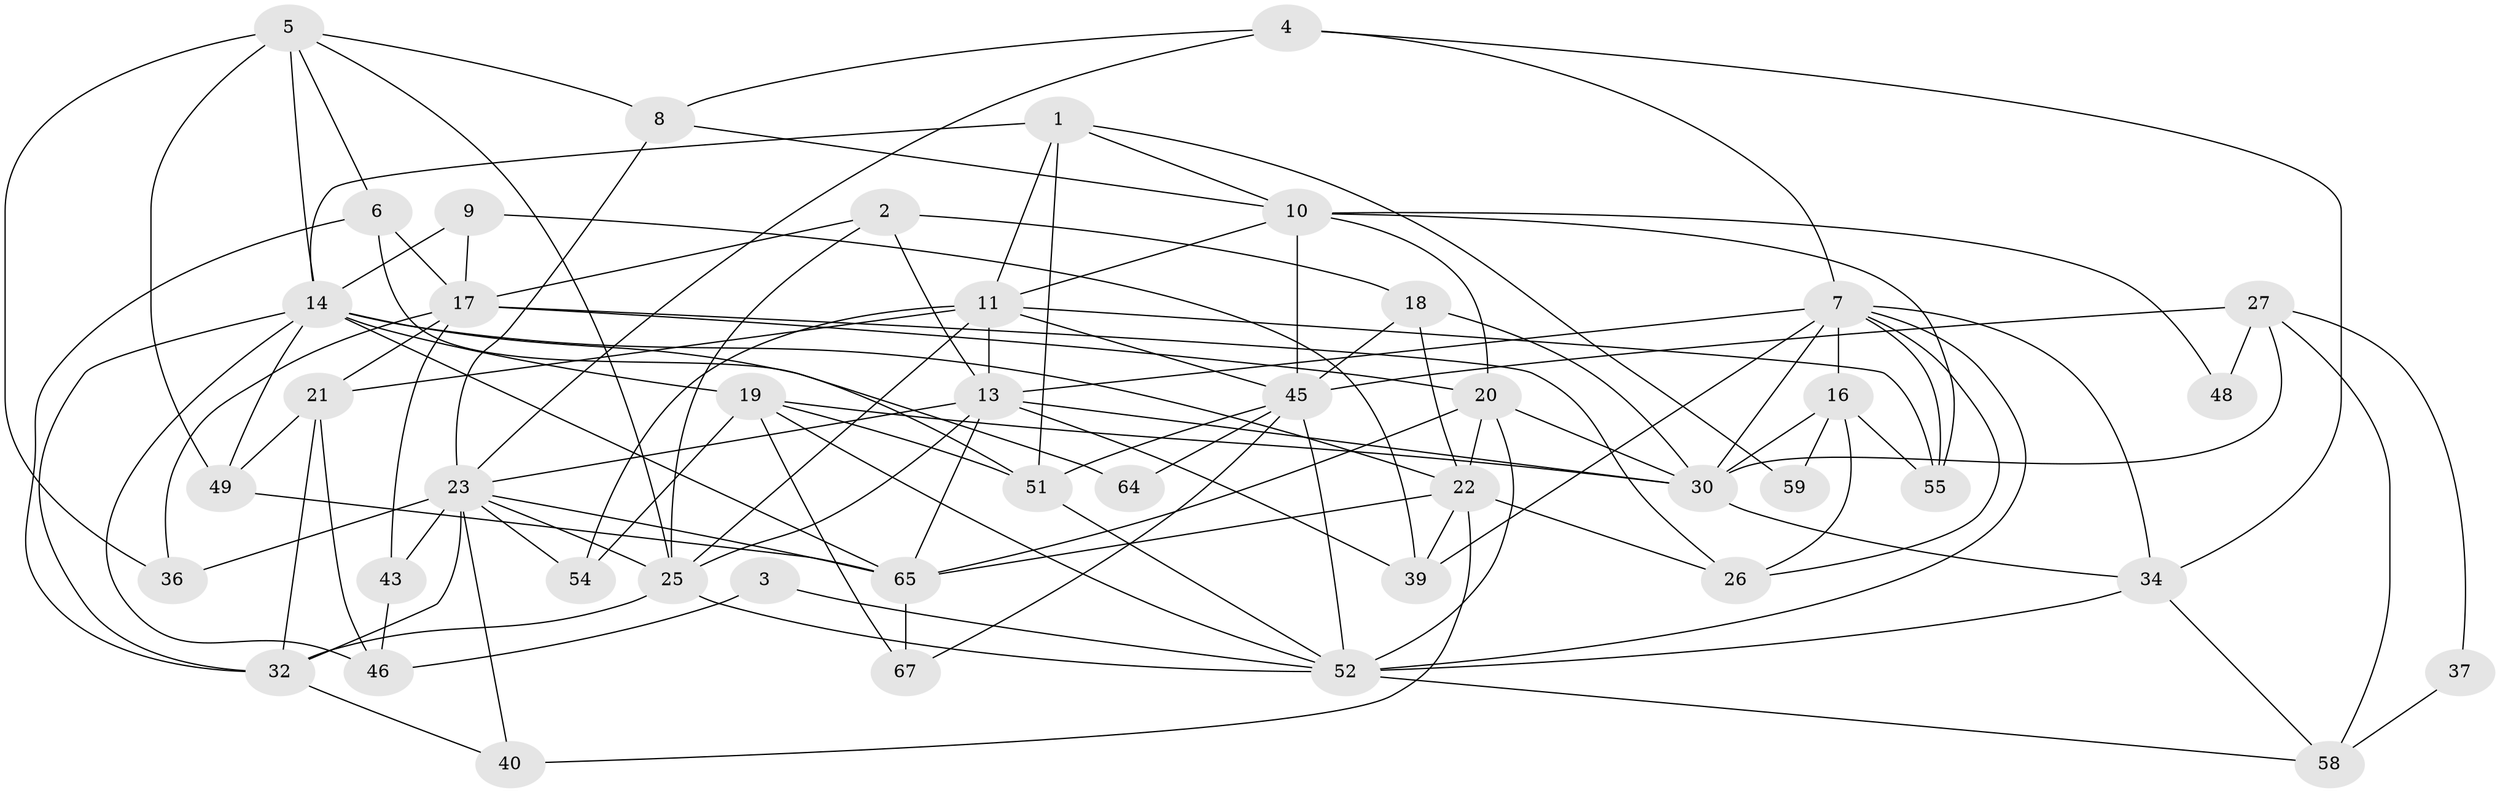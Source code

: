 // Generated by graph-tools (version 1.1) at 2025/52/02/27/25 19:52:02]
// undirected, 45 vertices, 116 edges
graph export_dot {
graph [start="1"]
  node [color=gray90,style=filled];
  1;
  2 [super="+68"];
  3;
  4 [super="+24"];
  5 [super="+29"];
  6 [super="+57"];
  7 [super="+72"];
  8 [super="+12"];
  9;
  10 [super="+60"];
  11 [super="+38"];
  13 [super="+35"];
  14 [super="+15"];
  16 [super="+63"];
  17 [super="+33"];
  18 [super="+61"];
  19 [super="+41"];
  20 [super="+47"];
  21;
  22 [super="+50"];
  23 [super="+31"];
  25 [super="+69"];
  26;
  27 [super="+28"];
  30 [super="+42"];
  32 [super="+74"];
  34 [super="+44"];
  36;
  37;
  39 [super="+56"];
  40;
  43;
  45 [super="+73"];
  46;
  48;
  49;
  51 [super="+53"];
  52 [super="+66"];
  54;
  55 [super="+62"];
  58;
  59;
  64;
  65 [super="+70"];
  67 [super="+71"];
  1 -- 14;
  1 -- 10;
  1 -- 59;
  1 -- 51;
  1 -- 11;
  2 -- 17;
  2 -- 25;
  2 -- 18;
  2 -- 13;
  3 -- 52;
  3 -- 46;
  4 -- 8;
  4 -- 34;
  4 -- 23;
  4 -- 7;
  5 -- 25;
  5 -- 14;
  5 -- 6;
  5 -- 49;
  5 -- 36;
  5 -- 8;
  6 -- 51;
  6 -- 17;
  6 -- 32;
  7 -- 26;
  7 -- 13;
  7 -- 16;
  7 -- 30;
  7 -- 34;
  7 -- 52;
  7 -- 55;
  7 -- 39;
  8 -- 10;
  8 -- 23;
  9 -- 39;
  9 -- 17;
  9 -- 14;
  10 -- 48;
  10 -- 20;
  10 -- 11;
  10 -- 55;
  10 -- 45;
  11 -- 21;
  11 -- 54;
  11 -- 25;
  11 -- 45;
  11 -- 55;
  11 -- 13;
  13 -- 23;
  13 -- 30;
  13 -- 65;
  13 -- 39;
  13 -- 25;
  14 -- 19;
  14 -- 49;
  14 -- 64;
  14 -- 65;
  14 -- 22;
  14 -- 32;
  14 -- 46;
  16 -- 59;
  16 -- 30;
  16 -- 26;
  16 -- 55;
  17 -- 21;
  17 -- 20 [weight=2];
  17 -- 26;
  17 -- 36;
  17 -- 43;
  18 -- 30;
  18 -- 22;
  18 -- 45;
  19 -- 54;
  19 -- 30;
  19 -- 51;
  19 -- 67;
  19 -- 52;
  20 -- 22 [weight=2];
  20 -- 65;
  20 -- 52;
  20 -- 30;
  21 -- 49;
  21 -- 46;
  21 -- 32;
  22 -- 26;
  22 -- 39;
  22 -- 40;
  22 -- 65;
  23 -- 65;
  23 -- 25;
  23 -- 40;
  23 -- 43;
  23 -- 54;
  23 -- 36;
  23 -- 32;
  25 -- 32;
  25 -- 52;
  27 -- 48;
  27 -- 37;
  27 -- 58;
  27 -- 45 [weight=2];
  27 -- 30;
  30 -- 34;
  32 -- 40;
  34 -- 58;
  34 -- 52;
  37 -- 58;
  43 -- 46;
  45 -- 51;
  45 -- 64;
  45 -- 67;
  45 -- 52;
  49 -- 65;
  51 -- 52;
  52 -- 58;
  65 -- 67;
}
